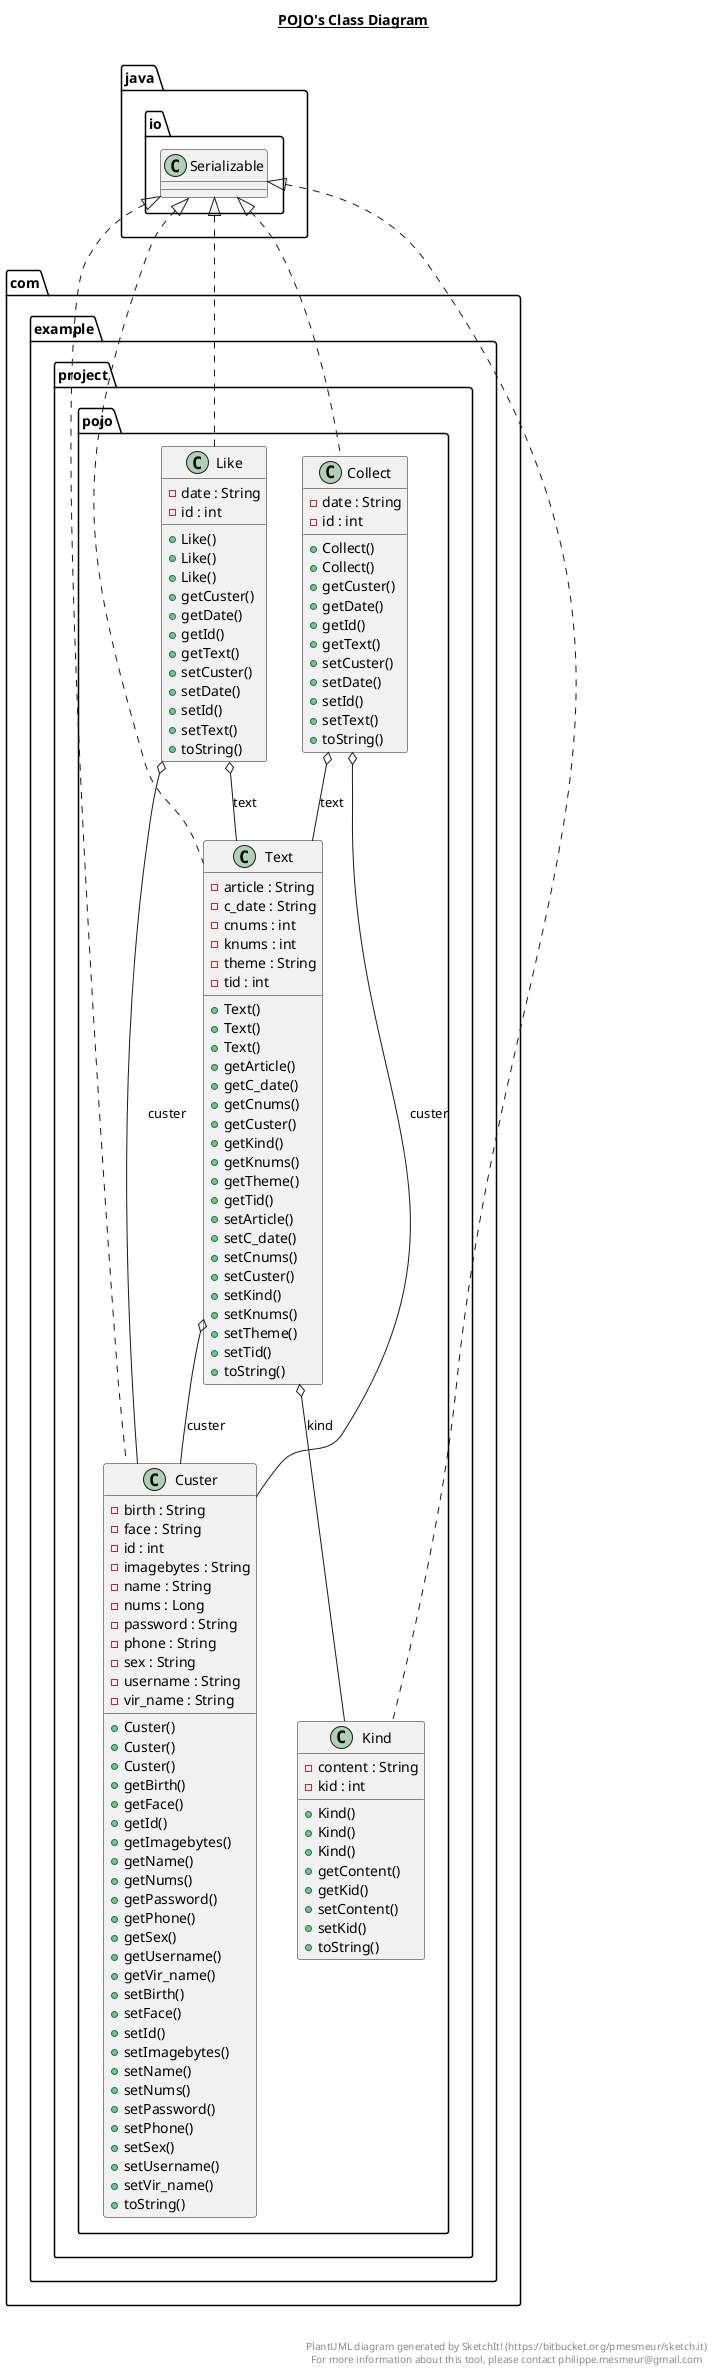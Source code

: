 @startuml

title __POJO's Class Diagram__\n

  namespace com.example.project {
    namespace pojo {
      class com.example.project.pojo.Collect {
          - date : String
          - id : int
          + Collect()
          + Collect()
          + getCuster()
          + getDate()
          + getId()
          + getText()
          + setCuster()
          + setDate()
          + setId()
          + setText()
          + toString()
      }
    }
  }
  

  namespace com.example.project {
    namespace pojo {
      class com.example.project.pojo.Custer {
          - birth : String
          - face : String
          - id : int
          - imagebytes : String
          - name : String
          - nums : Long
          - password : String
          - phone : String
          - sex : String
          - username : String
          - vir_name : String
          + Custer()
          + Custer()
          + Custer()
          + getBirth()
          + getFace()
          + getId()
          + getImagebytes()
          + getName()
          + getNums()
          + getPassword()
          + getPhone()
          + getSex()
          + getUsername()
          + getVir_name()
          + setBirth()
          + setFace()
          + setId()
          + setImagebytes()
          + setName()
          + setNums()
          + setPassword()
          + setPhone()
          + setSex()
          + setUsername()
          + setVir_name()
          + toString()
      }
    }
  }
  

  namespace com.example.project {
    namespace pojo {
      class com.example.project.pojo.Kind {
          - content : String
          - kid : int
          + Kind()
          + Kind()
          + Kind()
          + getContent()
          + getKid()
          + setContent()
          + setKid()
          + toString()
      }
    }
  }
  

  namespace com.example.project {
    namespace pojo {
      class com.example.project.pojo.Like {
          - date : String
          - id : int
          + Like()
          + Like()
          + Like()
          + getCuster()
          + getDate()
          + getId()
          + getText()
          + setCuster()
          + setDate()
          + setId()
          + setText()
          + toString()
      }
    }
  }
  

  namespace com.example.project {
    namespace pojo {
      class com.example.project.pojo.Text {
          - article : String
          - c_date : String
          - cnums : int
          - knums : int
          - theme : String
          - tid : int
          + Text()
          + Text()
          + Text()
          + getArticle()
          + getC_date()
          + getCnums()
          + getCuster()
          + getKind()
          + getKnums()
          + getTheme()
          + getTid()
          + setArticle()
          + setC_date()
          + setCnums()
          + setCuster()
          + setKind()
          + setKnums()
          + setTheme()
          + setTid()
          + toString()
      }
    }
  }
  

  com.example.project.pojo.Collect .up.|> java.io.Serializable
  com.example.project.pojo.Collect o-- com.example.project.pojo.Custer : custer
  com.example.project.pojo.Collect o-- com.example.project.pojo.Text : text
  com.example.project.pojo.Custer .up.|> java.io.Serializable
  com.example.project.pojo.Kind .up.|> java.io.Serializable
  com.example.project.pojo.Like .up.|> java.io.Serializable
  com.example.project.pojo.Like o-- com.example.project.pojo.Custer : custer
  com.example.project.pojo.Like o-- com.example.project.pojo.Text : text
  com.example.project.pojo.Text .up.|> java.io.Serializable
  com.example.project.pojo.Text o-- com.example.project.pojo.Custer : custer
  com.example.project.pojo.Text o-- com.example.project.pojo.Kind : kind


right footer


PlantUML diagram generated by SketchIt! (https://bitbucket.org/pmesmeur/sketch.it)
For more information about this tool, please contact philippe.mesmeur@gmail.com
endfooter

@enduml
